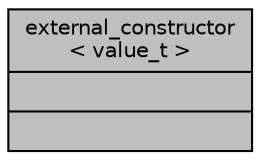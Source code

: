 digraph "external_constructor&lt; value_t &gt;"
{
 // LATEX_PDF_SIZE
  edge [fontname="Helvetica",fontsize="10",labelfontname="Helvetica",labelfontsize="10"];
  node [fontname="Helvetica",fontsize="10",shape=record];
  Node1 [label="{external_constructor\l\< value_t \>\n||}",height=0.2,width=0.4,color="black", fillcolor="grey75", style="filled", fontcolor="black",tooltip=" "];
}
